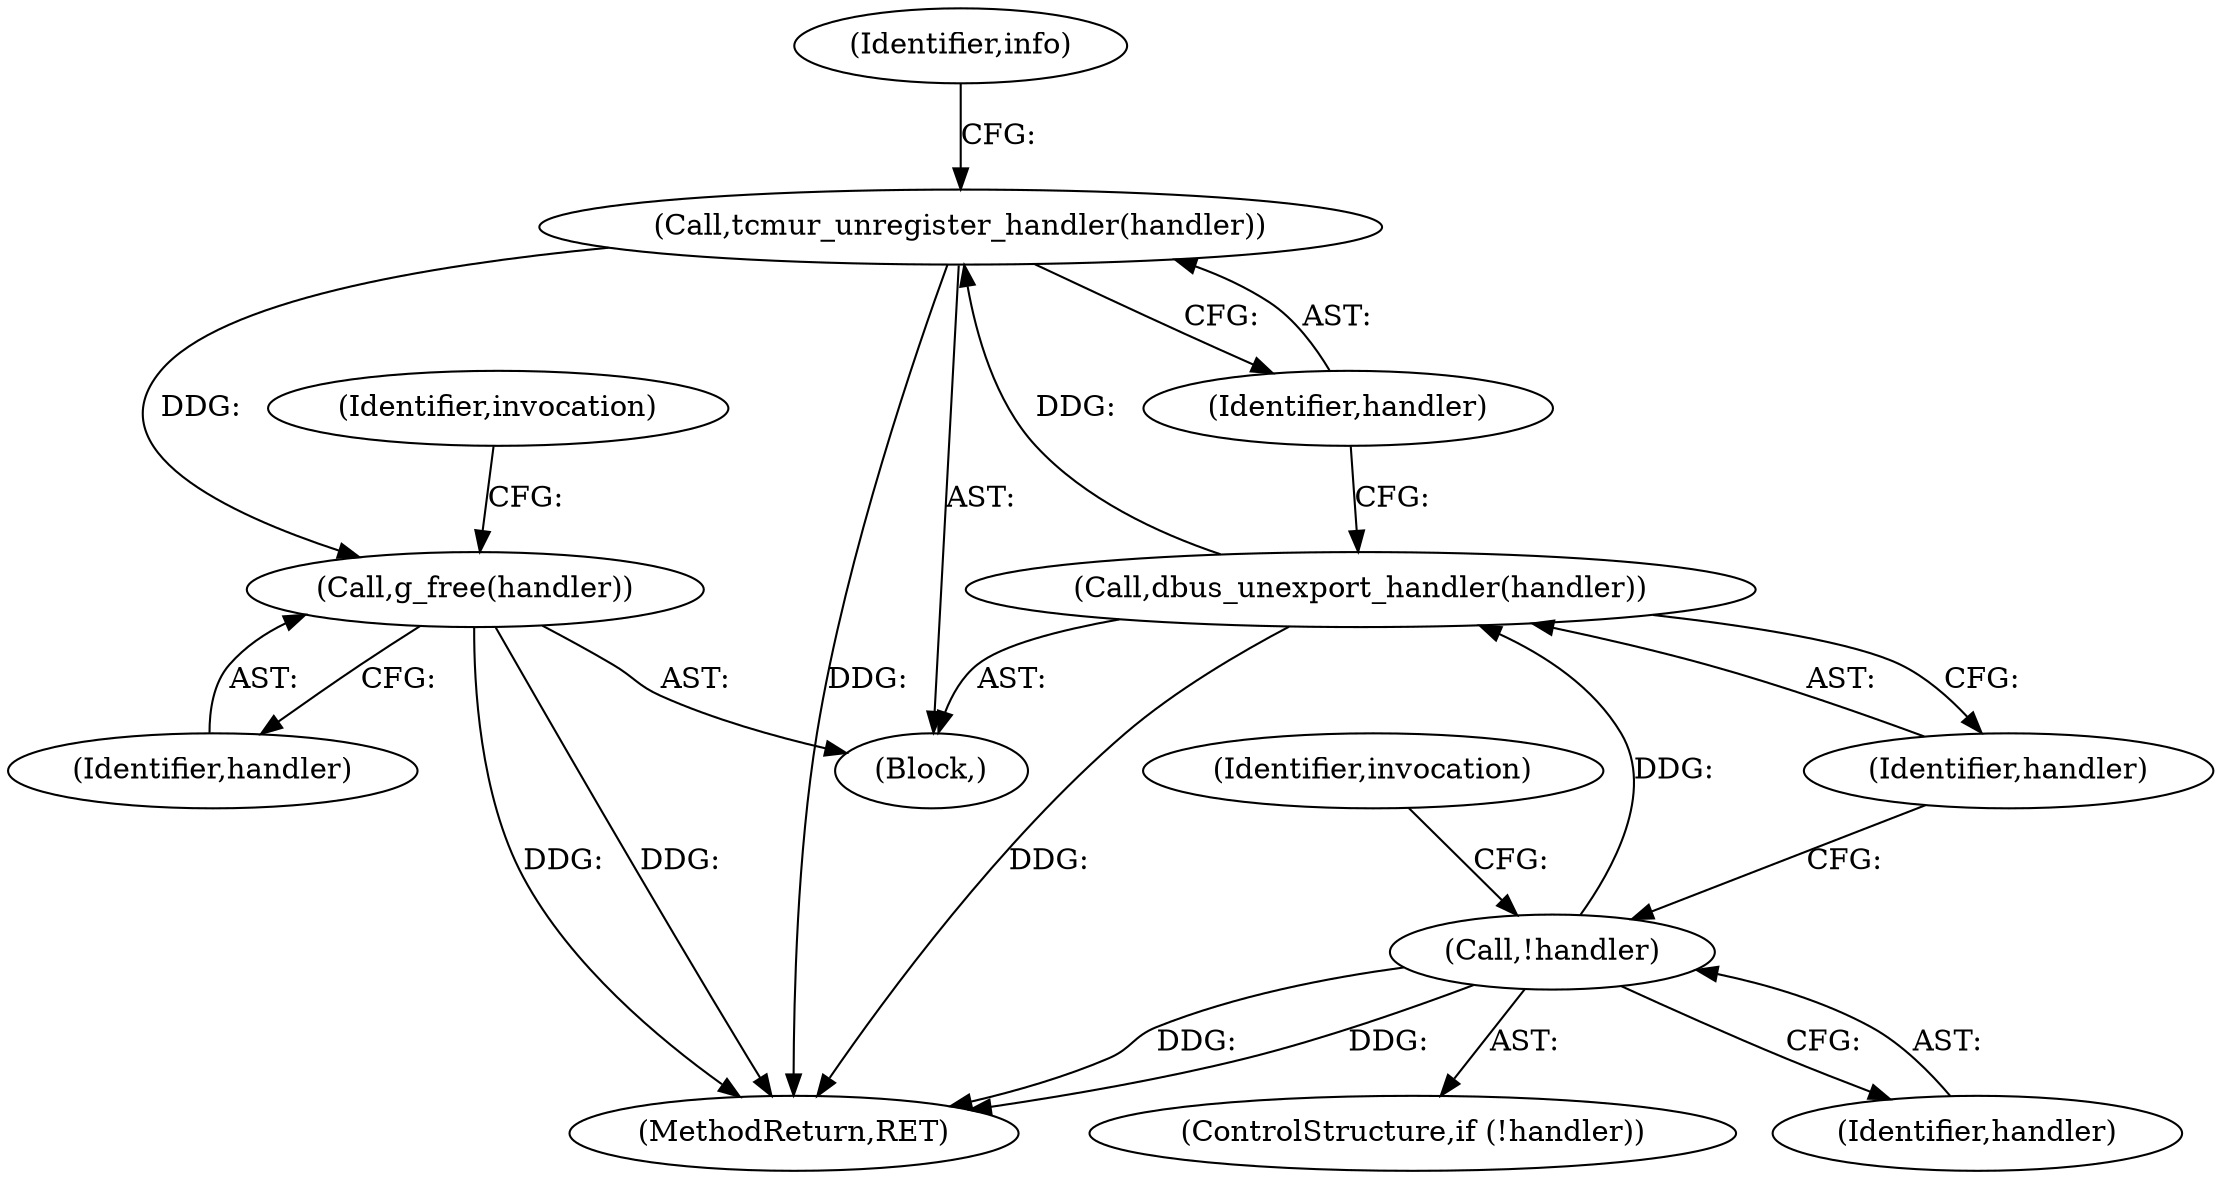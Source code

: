 digraph "0_tcmu-runner_bb80e9c7a798f035768260ebdadffb6eb0786178_2@API" {
"1000142" [label="(Call,g_free(handler))"];
"1000134" [label="(Call,tcmur_unregister_handler(handler))"];
"1000132" [label="(Call,dbus_unexport_handler(handler))"];
"1000121" [label="(Call,!handler)"];
"1000133" [label="(Identifier,handler)"];
"1000143" [label="(Identifier,handler)"];
"1000132" [label="(Call,dbus_unexport_handler(handler))"];
"1000152" [label="(MethodReturn,RET)"];
"1000125" [label="(Identifier,invocation)"];
"1000122" [label="(Identifier,handler)"];
"1000135" [label="(Identifier,handler)"];
"1000121" [label="(Call,!handler)"];
"1000142" [label="(Call,g_free(handler))"];
"1000120" [label="(ControlStructure,if (!handler))"];
"1000105" [label="(Block,)"];
"1000145" [label="(Identifier,invocation)"];
"1000138" [label="(Identifier,info)"];
"1000134" [label="(Call,tcmur_unregister_handler(handler))"];
"1000142" -> "1000105"  [label="AST: "];
"1000142" -> "1000143"  [label="CFG: "];
"1000143" -> "1000142"  [label="AST: "];
"1000145" -> "1000142"  [label="CFG: "];
"1000142" -> "1000152"  [label="DDG: "];
"1000142" -> "1000152"  [label="DDG: "];
"1000134" -> "1000142"  [label="DDG: "];
"1000134" -> "1000105"  [label="AST: "];
"1000134" -> "1000135"  [label="CFG: "];
"1000135" -> "1000134"  [label="AST: "];
"1000138" -> "1000134"  [label="CFG: "];
"1000134" -> "1000152"  [label="DDG: "];
"1000132" -> "1000134"  [label="DDG: "];
"1000132" -> "1000105"  [label="AST: "];
"1000132" -> "1000133"  [label="CFG: "];
"1000133" -> "1000132"  [label="AST: "];
"1000135" -> "1000132"  [label="CFG: "];
"1000132" -> "1000152"  [label="DDG: "];
"1000121" -> "1000132"  [label="DDG: "];
"1000121" -> "1000120"  [label="AST: "];
"1000121" -> "1000122"  [label="CFG: "];
"1000122" -> "1000121"  [label="AST: "];
"1000125" -> "1000121"  [label="CFG: "];
"1000133" -> "1000121"  [label="CFG: "];
"1000121" -> "1000152"  [label="DDG: "];
"1000121" -> "1000152"  [label="DDG: "];
}
